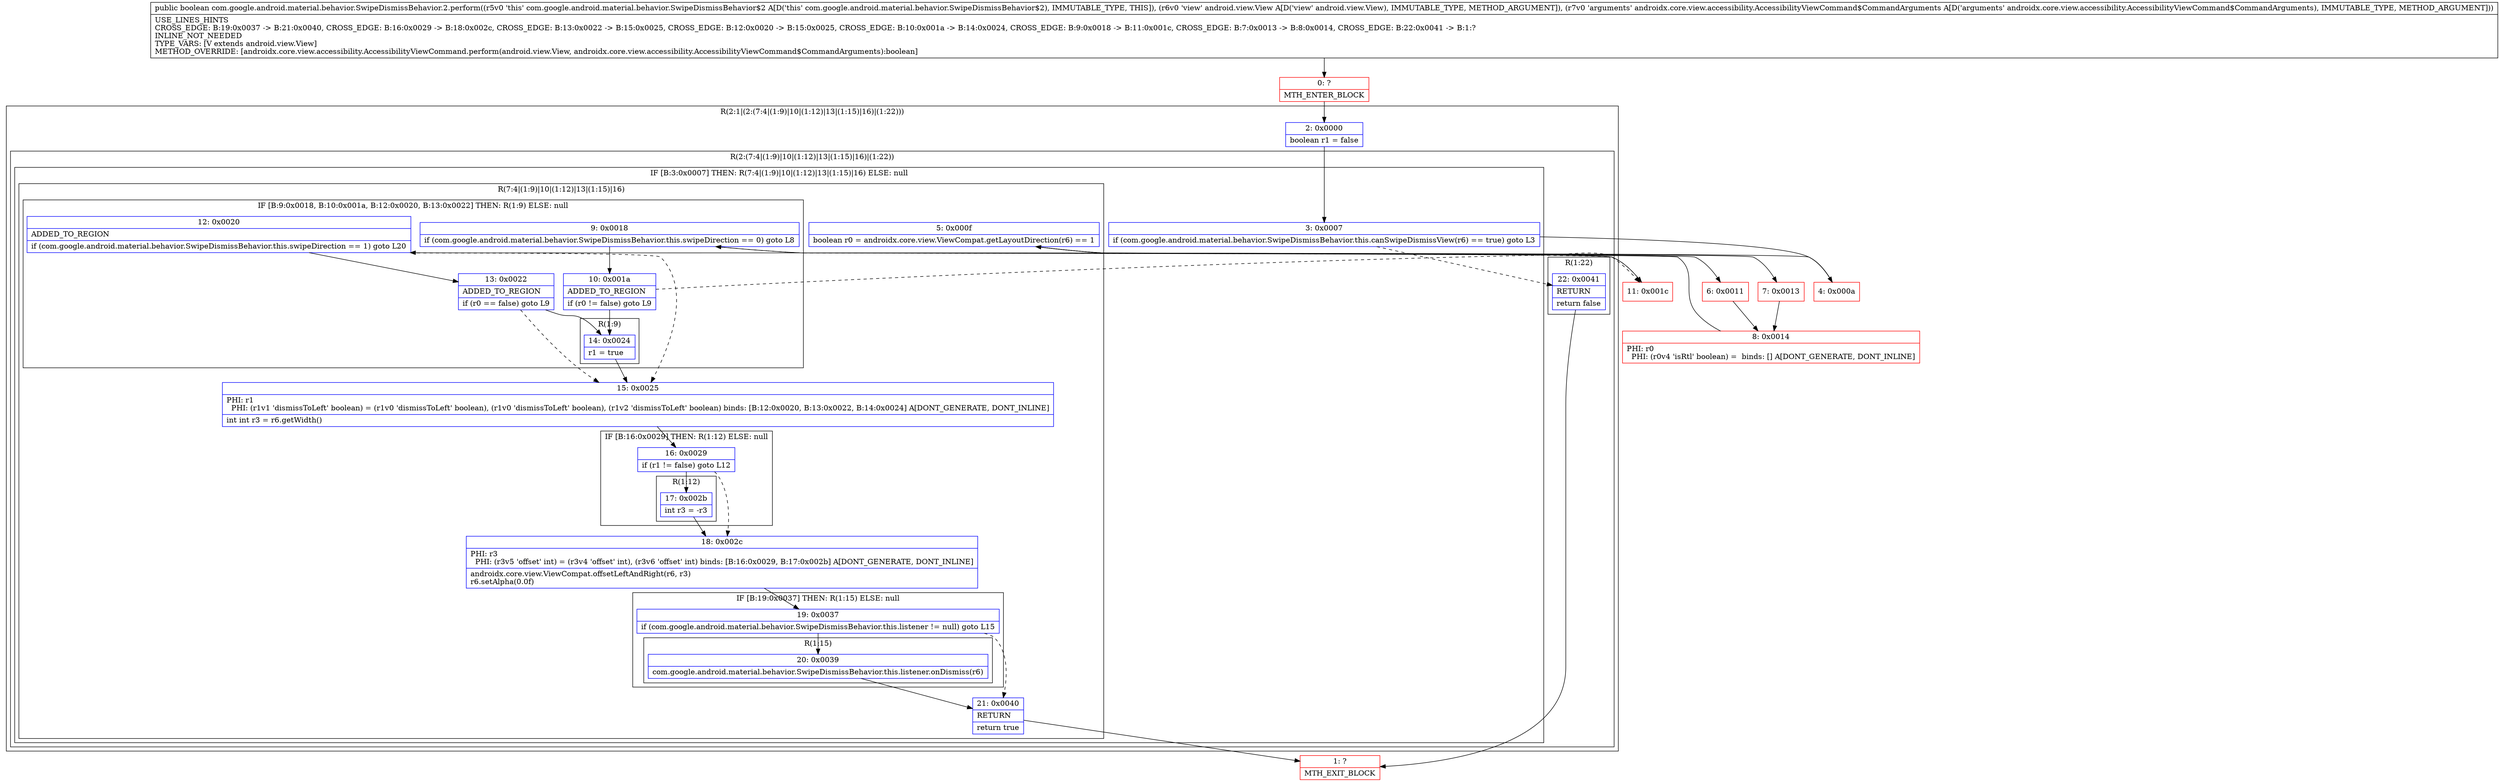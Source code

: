 digraph "CFG forcom.google.android.material.behavior.SwipeDismissBehavior.2.perform(Landroid\/view\/View;Landroidx\/core\/view\/accessibility\/AccessibilityViewCommand$CommandArguments;)Z" {
subgraph cluster_Region_869849033 {
label = "R(2:1|(2:(7:4|(1:9)|10|(1:12)|13|(1:15)|16)|(1:22)))";
node [shape=record,color=blue];
Node_2 [shape=record,label="{2\:\ 0x0000|boolean r1 = false\l}"];
subgraph cluster_Region_999158981 {
label = "R(2:(7:4|(1:9)|10|(1:12)|13|(1:15)|16)|(1:22))";
node [shape=record,color=blue];
subgraph cluster_IfRegion_2144075616 {
label = "IF [B:3:0x0007] THEN: R(7:4|(1:9)|10|(1:12)|13|(1:15)|16) ELSE: null";
node [shape=record,color=blue];
Node_3 [shape=record,label="{3\:\ 0x0007|if (com.google.android.material.behavior.SwipeDismissBehavior.this.canSwipeDismissView(r6) == true) goto L3\l}"];
subgraph cluster_Region_1970288055 {
label = "R(7:4|(1:9)|10|(1:12)|13|(1:15)|16)";
node [shape=record,color=blue];
Node_5 [shape=record,label="{5\:\ 0x000f|boolean r0 = androidx.core.view.ViewCompat.getLayoutDirection(r6) == 1\l}"];
subgraph cluster_IfRegion_6541903 {
label = "IF [B:9:0x0018, B:10:0x001a, B:12:0x0020, B:13:0x0022] THEN: R(1:9) ELSE: null";
node [shape=record,color=blue];
Node_9 [shape=record,label="{9\:\ 0x0018|if (com.google.android.material.behavior.SwipeDismissBehavior.this.swipeDirection == 0) goto L8\l}"];
Node_10 [shape=record,label="{10\:\ 0x001a|ADDED_TO_REGION\l|if (r0 != false) goto L9\l}"];
Node_12 [shape=record,label="{12\:\ 0x0020|ADDED_TO_REGION\l|if (com.google.android.material.behavior.SwipeDismissBehavior.this.swipeDirection == 1) goto L20\l}"];
Node_13 [shape=record,label="{13\:\ 0x0022|ADDED_TO_REGION\l|if (r0 == false) goto L9\l}"];
subgraph cluster_Region_2096391450 {
label = "R(1:9)";
node [shape=record,color=blue];
Node_14 [shape=record,label="{14\:\ 0x0024|r1 = true\l}"];
}
}
Node_15 [shape=record,label="{15\:\ 0x0025|PHI: r1 \l  PHI: (r1v1 'dismissToLeft' boolean) = (r1v0 'dismissToLeft' boolean), (r1v0 'dismissToLeft' boolean), (r1v2 'dismissToLeft' boolean) binds: [B:12:0x0020, B:13:0x0022, B:14:0x0024] A[DONT_GENERATE, DONT_INLINE]\l|int int r3 = r6.getWidth()\l}"];
subgraph cluster_IfRegion_1118487120 {
label = "IF [B:16:0x0029] THEN: R(1:12) ELSE: null";
node [shape=record,color=blue];
Node_16 [shape=record,label="{16\:\ 0x0029|if (r1 != false) goto L12\l}"];
subgraph cluster_Region_1608559596 {
label = "R(1:12)";
node [shape=record,color=blue];
Node_17 [shape=record,label="{17\:\ 0x002b|int r3 = \-r3\l}"];
}
}
Node_18 [shape=record,label="{18\:\ 0x002c|PHI: r3 \l  PHI: (r3v5 'offset' int) = (r3v4 'offset' int), (r3v6 'offset' int) binds: [B:16:0x0029, B:17:0x002b] A[DONT_GENERATE, DONT_INLINE]\l|androidx.core.view.ViewCompat.offsetLeftAndRight(r6, r3)\lr6.setAlpha(0.0f)\l}"];
subgraph cluster_IfRegion_1227379925 {
label = "IF [B:19:0x0037] THEN: R(1:15) ELSE: null";
node [shape=record,color=blue];
Node_19 [shape=record,label="{19\:\ 0x0037|if (com.google.android.material.behavior.SwipeDismissBehavior.this.listener != null) goto L15\l}"];
subgraph cluster_Region_271586007 {
label = "R(1:15)";
node [shape=record,color=blue];
Node_20 [shape=record,label="{20\:\ 0x0039|com.google.android.material.behavior.SwipeDismissBehavior.this.listener.onDismiss(r6)\l}"];
}
}
Node_21 [shape=record,label="{21\:\ 0x0040|RETURN\l|return true\l}"];
}
}
subgraph cluster_Region_1146087368 {
label = "R(1:22)";
node [shape=record,color=blue];
Node_22 [shape=record,label="{22\:\ 0x0041|RETURN\l|return false\l}"];
}
}
}
Node_0 [shape=record,color=red,label="{0\:\ ?|MTH_ENTER_BLOCK\l}"];
Node_4 [shape=record,color=red,label="{4\:\ 0x000a}"];
Node_6 [shape=record,color=red,label="{6\:\ 0x0011}"];
Node_8 [shape=record,color=red,label="{8\:\ 0x0014|PHI: r0 \l  PHI: (r0v4 'isRtl' boolean) =  binds: [] A[DONT_GENERATE, DONT_INLINE]\l}"];
Node_1 [shape=record,color=red,label="{1\:\ ?|MTH_EXIT_BLOCK\l}"];
Node_11 [shape=record,color=red,label="{11\:\ 0x001c}"];
Node_7 [shape=record,color=red,label="{7\:\ 0x0013}"];
MethodNode[shape=record,label="{public boolean com.google.android.material.behavior.SwipeDismissBehavior.2.perform((r5v0 'this' com.google.android.material.behavior.SwipeDismissBehavior$2 A[D('this' com.google.android.material.behavior.SwipeDismissBehavior$2), IMMUTABLE_TYPE, THIS]), (r6v0 'view' android.view.View A[D('view' android.view.View), IMMUTABLE_TYPE, METHOD_ARGUMENT]), (r7v0 'arguments' androidx.core.view.accessibility.AccessibilityViewCommand$CommandArguments A[D('arguments' androidx.core.view.accessibility.AccessibilityViewCommand$CommandArguments), IMMUTABLE_TYPE, METHOD_ARGUMENT]))  | USE_LINES_HINTS\lCROSS_EDGE: B:19:0x0037 \-\> B:21:0x0040, CROSS_EDGE: B:16:0x0029 \-\> B:18:0x002c, CROSS_EDGE: B:13:0x0022 \-\> B:15:0x0025, CROSS_EDGE: B:12:0x0020 \-\> B:15:0x0025, CROSS_EDGE: B:10:0x001a \-\> B:14:0x0024, CROSS_EDGE: B:9:0x0018 \-\> B:11:0x001c, CROSS_EDGE: B:7:0x0013 \-\> B:8:0x0014, CROSS_EDGE: B:22:0x0041 \-\> B:1:?\lINLINE_NOT_NEEDED\lTYPE_VARS: [V extends android.view.View]\lMETHOD_OVERRIDE: [androidx.core.view.accessibility.AccessibilityViewCommand.perform(android.view.View, androidx.core.view.accessibility.AccessibilityViewCommand$CommandArguments):boolean]\l}"];
MethodNode -> Node_0;Node_2 -> Node_3;
Node_3 -> Node_4;
Node_3 -> Node_22[style=dashed];
Node_5 -> Node_6;
Node_5 -> Node_7;
Node_9 -> Node_10;
Node_9 -> Node_11[style=dashed];
Node_10 -> Node_11[style=dashed];
Node_10 -> Node_14;
Node_12 -> Node_13;
Node_12 -> Node_15[style=dashed];
Node_13 -> Node_14;
Node_13 -> Node_15[style=dashed];
Node_14 -> Node_15;
Node_15 -> Node_16;
Node_16 -> Node_17;
Node_16 -> Node_18[style=dashed];
Node_17 -> Node_18;
Node_18 -> Node_19;
Node_19 -> Node_20;
Node_19 -> Node_21[style=dashed];
Node_20 -> Node_21;
Node_21 -> Node_1;
Node_22 -> Node_1;
Node_0 -> Node_2;
Node_4 -> Node_5;
Node_6 -> Node_8;
Node_8 -> Node_9;
Node_11 -> Node_12;
Node_7 -> Node_8;
}

